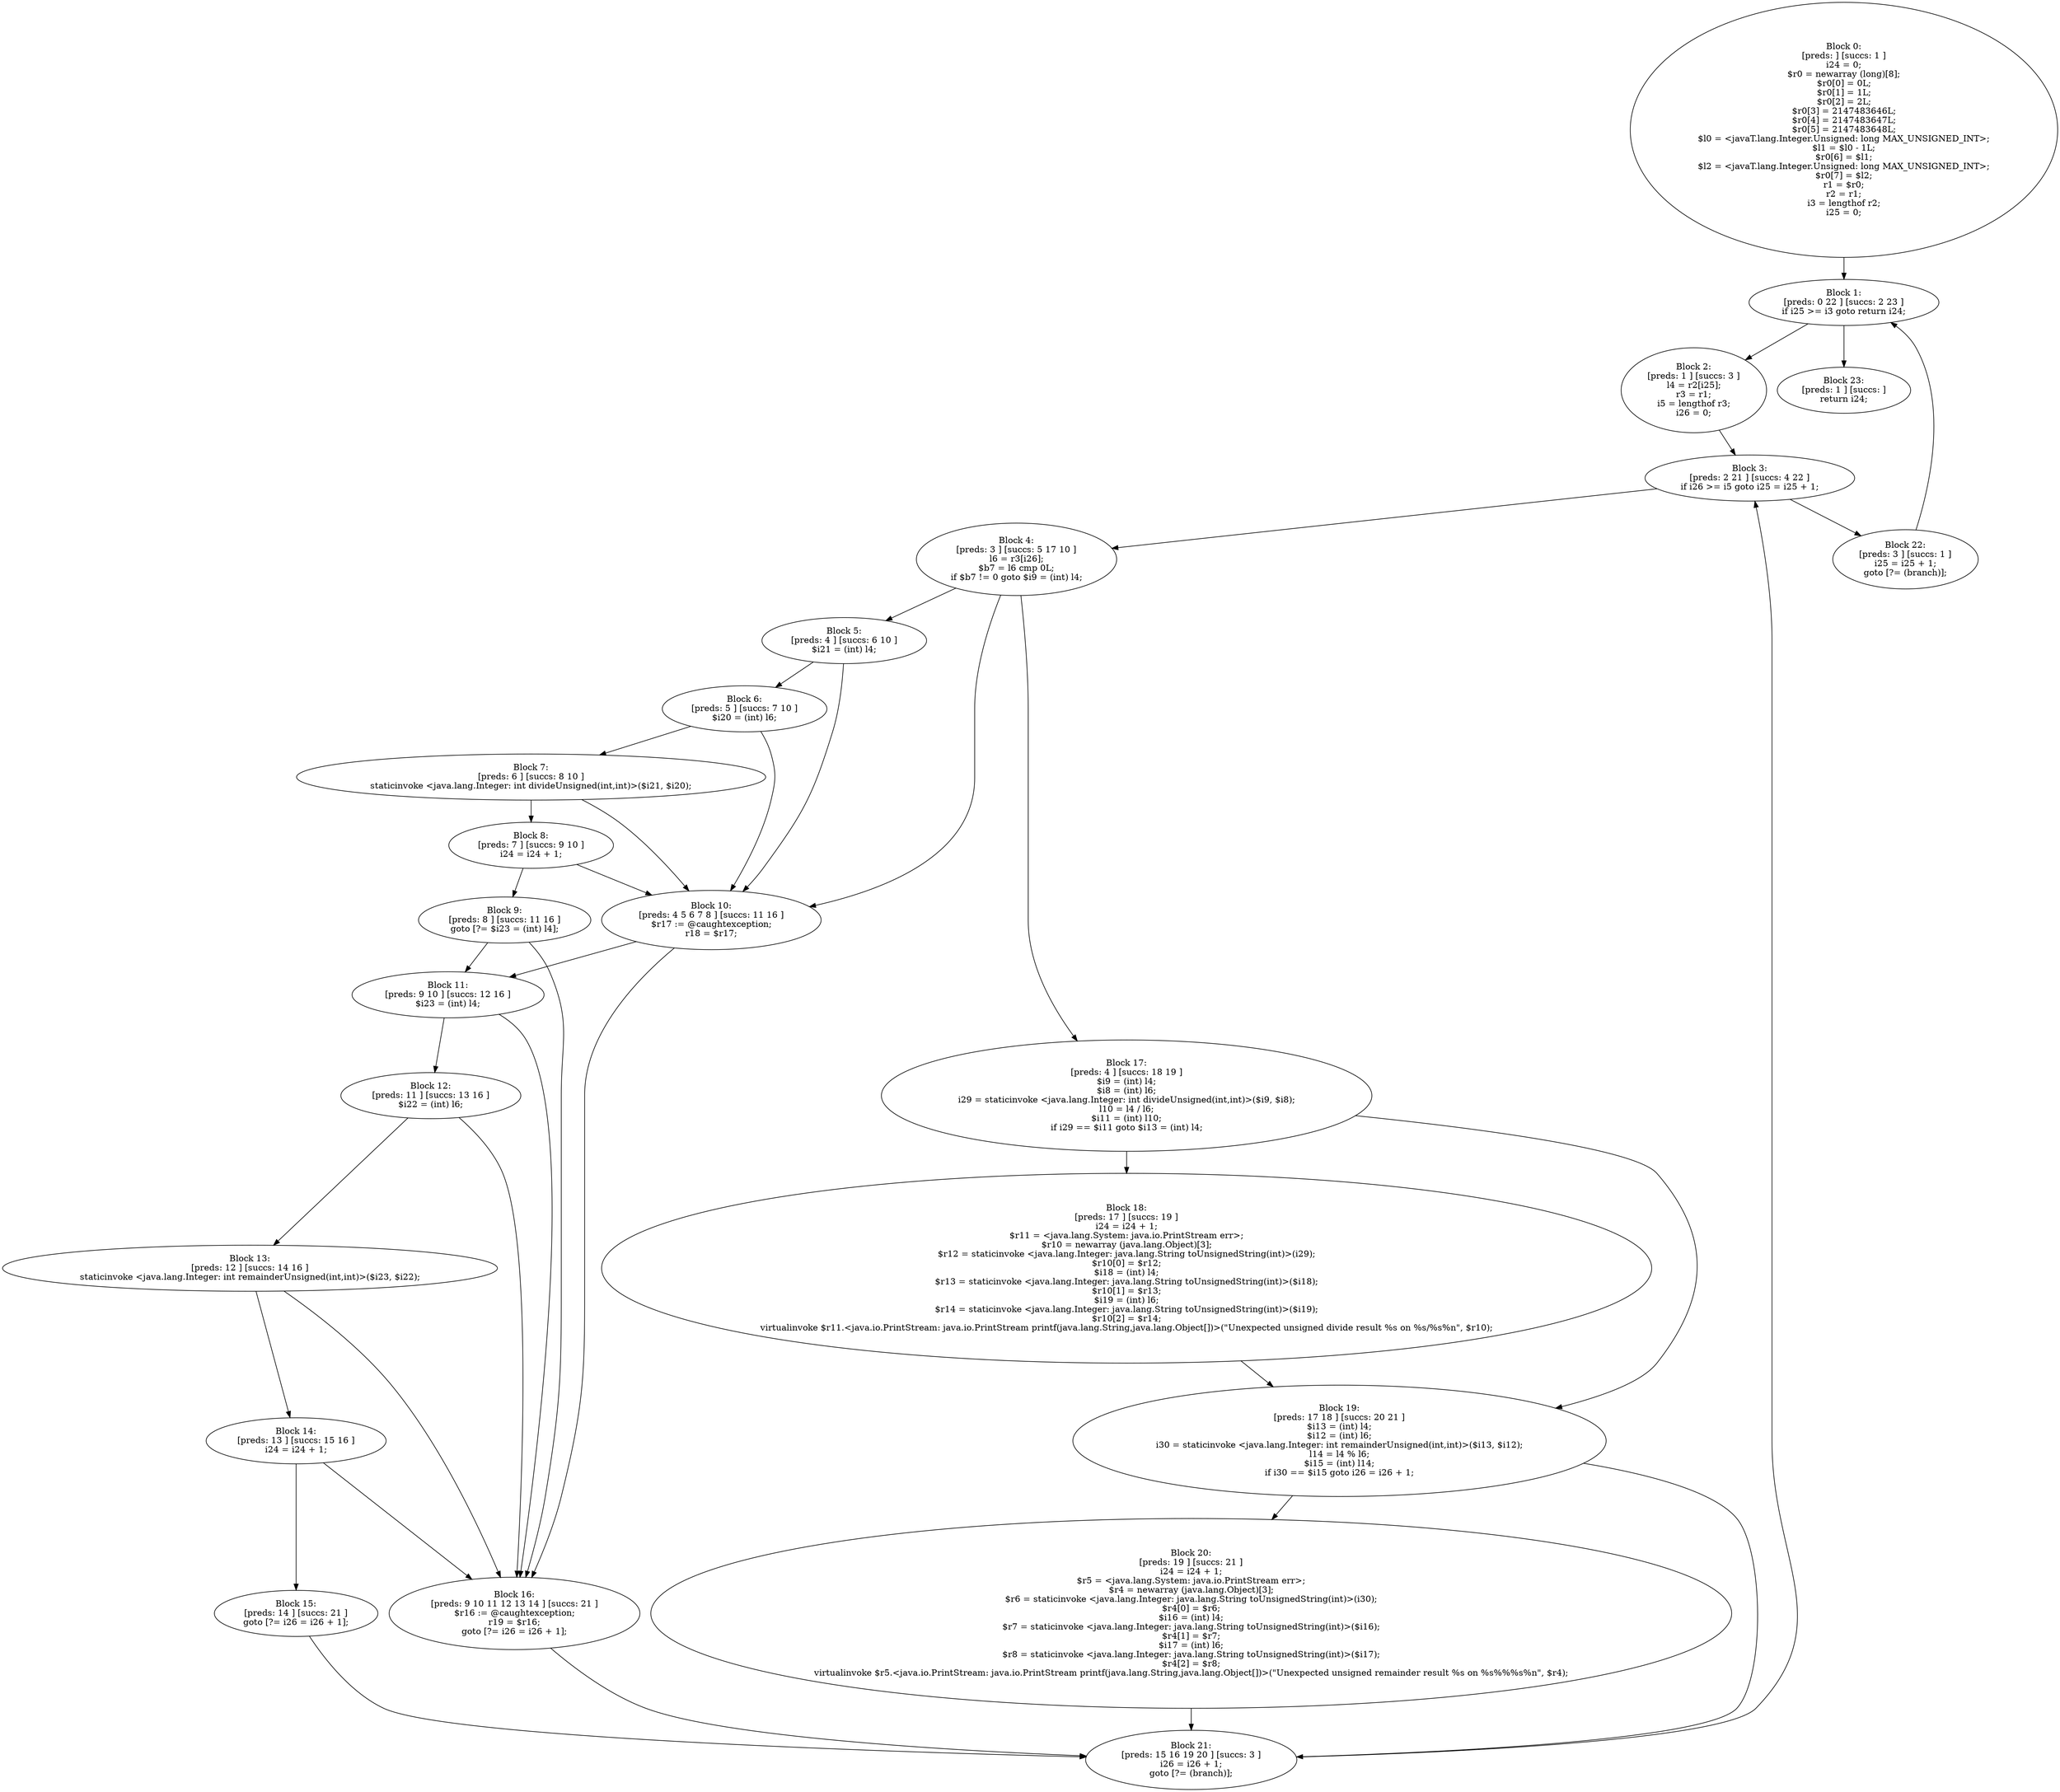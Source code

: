 digraph "unitGraph" {
    "Block 0:
[preds: ] [succs: 1 ]
i24 = 0;
$r0 = newarray (long)[8];
$r0[0] = 0L;
$r0[1] = 1L;
$r0[2] = 2L;
$r0[3] = 2147483646L;
$r0[4] = 2147483647L;
$r0[5] = 2147483648L;
$l0 = <javaT.lang.Integer.Unsigned: long MAX_UNSIGNED_INT>;
$l1 = $l0 - 1L;
$r0[6] = $l1;
$l2 = <javaT.lang.Integer.Unsigned: long MAX_UNSIGNED_INT>;
$r0[7] = $l2;
r1 = $r0;
r2 = r1;
i3 = lengthof r2;
i25 = 0;
"
    "Block 1:
[preds: 0 22 ] [succs: 2 23 ]
if i25 >= i3 goto return i24;
"
    "Block 2:
[preds: 1 ] [succs: 3 ]
l4 = r2[i25];
r3 = r1;
i5 = lengthof r3;
i26 = 0;
"
    "Block 3:
[preds: 2 21 ] [succs: 4 22 ]
if i26 >= i5 goto i25 = i25 + 1;
"
    "Block 4:
[preds: 3 ] [succs: 5 17 10 ]
l6 = r3[i26];
$b7 = l6 cmp 0L;
if $b7 != 0 goto $i9 = (int) l4;
"
    "Block 5:
[preds: 4 ] [succs: 6 10 ]
$i21 = (int) l4;
"
    "Block 6:
[preds: 5 ] [succs: 7 10 ]
$i20 = (int) l6;
"
    "Block 7:
[preds: 6 ] [succs: 8 10 ]
staticinvoke <java.lang.Integer: int divideUnsigned(int,int)>($i21, $i20);
"
    "Block 8:
[preds: 7 ] [succs: 9 10 ]
i24 = i24 + 1;
"
    "Block 9:
[preds: 8 ] [succs: 11 16 ]
goto [?= $i23 = (int) l4];
"
    "Block 10:
[preds: 4 5 6 7 8 ] [succs: 11 16 ]
$r17 := @caughtexception;
r18 = $r17;
"
    "Block 11:
[preds: 9 10 ] [succs: 12 16 ]
$i23 = (int) l4;
"
    "Block 12:
[preds: 11 ] [succs: 13 16 ]
$i22 = (int) l6;
"
    "Block 13:
[preds: 12 ] [succs: 14 16 ]
staticinvoke <java.lang.Integer: int remainderUnsigned(int,int)>($i23, $i22);
"
    "Block 14:
[preds: 13 ] [succs: 15 16 ]
i24 = i24 + 1;
"
    "Block 15:
[preds: 14 ] [succs: 21 ]
goto [?= i26 = i26 + 1];
"
    "Block 16:
[preds: 9 10 11 12 13 14 ] [succs: 21 ]
$r16 := @caughtexception;
r19 = $r16;
goto [?= i26 = i26 + 1];
"
    "Block 17:
[preds: 4 ] [succs: 18 19 ]
$i9 = (int) l4;
$i8 = (int) l6;
i29 = staticinvoke <java.lang.Integer: int divideUnsigned(int,int)>($i9, $i8);
l10 = l4 / l6;
$i11 = (int) l10;
if i29 == $i11 goto $i13 = (int) l4;
"
    "Block 18:
[preds: 17 ] [succs: 19 ]
i24 = i24 + 1;
$r11 = <java.lang.System: java.io.PrintStream err>;
$r10 = newarray (java.lang.Object)[3];
$r12 = staticinvoke <java.lang.Integer: java.lang.String toUnsignedString(int)>(i29);
$r10[0] = $r12;
$i18 = (int) l4;
$r13 = staticinvoke <java.lang.Integer: java.lang.String toUnsignedString(int)>($i18);
$r10[1] = $r13;
$i19 = (int) l6;
$r14 = staticinvoke <java.lang.Integer: java.lang.String toUnsignedString(int)>($i19);
$r10[2] = $r14;
virtualinvoke $r11.<java.io.PrintStream: java.io.PrintStream printf(java.lang.String,java.lang.Object[])>(\"Unexpected unsigned divide result %s on %s/%s%n\", $r10);
"
    "Block 19:
[preds: 17 18 ] [succs: 20 21 ]
$i13 = (int) l4;
$i12 = (int) l6;
i30 = staticinvoke <java.lang.Integer: int remainderUnsigned(int,int)>($i13, $i12);
l14 = l4 % l6;
$i15 = (int) l14;
if i30 == $i15 goto i26 = i26 + 1;
"
    "Block 20:
[preds: 19 ] [succs: 21 ]
i24 = i24 + 1;
$r5 = <java.lang.System: java.io.PrintStream err>;
$r4 = newarray (java.lang.Object)[3];
$r6 = staticinvoke <java.lang.Integer: java.lang.String toUnsignedString(int)>(i30);
$r4[0] = $r6;
$i16 = (int) l4;
$r7 = staticinvoke <java.lang.Integer: java.lang.String toUnsignedString(int)>($i16);
$r4[1] = $r7;
$i17 = (int) l6;
$r8 = staticinvoke <java.lang.Integer: java.lang.String toUnsignedString(int)>($i17);
$r4[2] = $r8;
virtualinvoke $r5.<java.io.PrintStream: java.io.PrintStream printf(java.lang.String,java.lang.Object[])>(\"Unexpected unsigned remainder result %s on %s%%%s%n\", $r4);
"
    "Block 21:
[preds: 15 16 19 20 ] [succs: 3 ]
i26 = i26 + 1;
goto [?= (branch)];
"
    "Block 22:
[preds: 3 ] [succs: 1 ]
i25 = i25 + 1;
goto [?= (branch)];
"
    "Block 23:
[preds: 1 ] [succs: ]
return i24;
"
    "Block 0:
[preds: ] [succs: 1 ]
i24 = 0;
$r0 = newarray (long)[8];
$r0[0] = 0L;
$r0[1] = 1L;
$r0[2] = 2L;
$r0[3] = 2147483646L;
$r0[4] = 2147483647L;
$r0[5] = 2147483648L;
$l0 = <javaT.lang.Integer.Unsigned: long MAX_UNSIGNED_INT>;
$l1 = $l0 - 1L;
$r0[6] = $l1;
$l2 = <javaT.lang.Integer.Unsigned: long MAX_UNSIGNED_INT>;
$r0[7] = $l2;
r1 = $r0;
r2 = r1;
i3 = lengthof r2;
i25 = 0;
"->"Block 1:
[preds: 0 22 ] [succs: 2 23 ]
if i25 >= i3 goto return i24;
";
    "Block 1:
[preds: 0 22 ] [succs: 2 23 ]
if i25 >= i3 goto return i24;
"->"Block 2:
[preds: 1 ] [succs: 3 ]
l4 = r2[i25];
r3 = r1;
i5 = lengthof r3;
i26 = 0;
";
    "Block 1:
[preds: 0 22 ] [succs: 2 23 ]
if i25 >= i3 goto return i24;
"->"Block 23:
[preds: 1 ] [succs: ]
return i24;
";
    "Block 2:
[preds: 1 ] [succs: 3 ]
l4 = r2[i25];
r3 = r1;
i5 = lengthof r3;
i26 = 0;
"->"Block 3:
[preds: 2 21 ] [succs: 4 22 ]
if i26 >= i5 goto i25 = i25 + 1;
";
    "Block 3:
[preds: 2 21 ] [succs: 4 22 ]
if i26 >= i5 goto i25 = i25 + 1;
"->"Block 4:
[preds: 3 ] [succs: 5 17 10 ]
l6 = r3[i26];
$b7 = l6 cmp 0L;
if $b7 != 0 goto $i9 = (int) l4;
";
    "Block 3:
[preds: 2 21 ] [succs: 4 22 ]
if i26 >= i5 goto i25 = i25 + 1;
"->"Block 22:
[preds: 3 ] [succs: 1 ]
i25 = i25 + 1;
goto [?= (branch)];
";
    "Block 4:
[preds: 3 ] [succs: 5 17 10 ]
l6 = r3[i26];
$b7 = l6 cmp 0L;
if $b7 != 0 goto $i9 = (int) l4;
"->"Block 5:
[preds: 4 ] [succs: 6 10 ]
$i21 = (int) l4;
";
    "Block 4:
[preds: 3 ] [succs: 5 17 10 ]
l6 = r3[i26];
$b7 = l6 cmp 0L;
if $b7 != 0 goto $i9 = (int) l4;
"->"Block 17:
[preds: 4 ] [succs: 18 19 ]
$i9 = (int) l4;
$i8 = (int) l6;
i29 = staticinvoke <java.lang.Integer: int divideUnsigned(int,int)>($i9, $i8);
l10 = l4 / l6;
$i11 = (int) l10;
if i29 == $i11 goto $i13 = (int) l4;
";
    "Block 4:
[preds: 3 ] [succs: 5 17 10 ]
l6 = r3[i26];
$b7 = l6 cmp 0L;
if $b7 != 0 goto $i9 = (int) l4;
"->"Block 10:
[preds: 4 5 6 7 8 ] [succs: 11 16 ]
$r17 := @caughtexception;
r18 = $r17;
";
    "Block 5:
[preds: 4 ] [succs: 6 10 ]
$i21 = (int) l4;
"->"Block 6:
[preds: 5 ] [succs: 7 10 ]
$i20 = (int) l6;
";
    "Block 5:
[preds: 4 ] [succs: 6 10 ]
$i21 = (int) l4;
"->"Block 10:
[preds: 4 5 6 7 8 ] [succs: 11 16 ]
$r17 := @caughtexception;
r18 = $r17;
";
    "Block 6:
[preds: 5 ] [succs: 7 10 ]
$i20 = (int) l6;
"->"Block 7:
[preds: 6 ] [succs: 8 10 ]
staticinvoke <java.lang.Integer: int divideUnsigned(int,int)>($i21, $i20);
";
    "Block 6:
[preds: 5 ] [succs: 7 10 ]
$i20 = (int) l6;
"->"Block 10:
[preds: 4 5 6 7 8 ] [succs: 11 16 ]
$r17 := @caughtexception;
r18 = $r17;
";
    "Block 7:
[preds: 6 ] [succs: 8 10 ]
staticinvoke <java.lang.Integer: int divideUnsigned(int,int)>($i21, $i20);
"->"Block 8:
[preds: 7 ] [succs: 9 10 ]
i24 = i24 + 1;
";
    "Block 7:
[preds: 6 ] [succs: 8 10 ]
staticinvoke <java.lang.Integer: int divideUnsigned(int,int)>($i21, $i20);
"->"Block 10:
[preds: 4 5 6 7 8 ] [succs: 11 16 ]
$r17 := @caughtexception;
r18 = $r17;
";
    "Block 8:
[preds: 7 ] [succs: 9 10 ]
i24 = i24 + 1;
"->"Block 9:
[preds: 8 ] [succs: 11 16 ]
goto [?= $i23 = (int) l4];
";
    "Block 8:
[preds: 7 ] [succs: 9 10 ]
i24 = i24 + 1;
"->"Block 10:
[preds: 4 5 6 7 8 ] [succs: 11 16 ]
$r17 := @caughtexception;
r18 = $r17;
";
    "Block 9:
[preds: 8 ] [succs: 11 16 ]
goto [?= $i23 = (int) l4];
"->"Block 11:
[preds: 9 10 ] [succs: 12 16 ]
$i23 = (int) l4;
";
    "Block 9:
[preds: 8 ] [succs: 11 16 ]
goto [?= $i23 = (int) l4];
"->"Block 16:
[preds: 9 10 11 12 13 14 ] [succs: 21 ]
$r16 := @caughtexception;
r19 = $r16;
goto [?= i26 = i26 + 1];
";
    "Block 10:
[preds: 4 5 6 7 8 ] [succs: 11 16 ]
$r17 := @caughtexception;
r18 = $r17;
"->"Block 11:
[preds: 9 10 ] [succs: 12 16 ]
$i23 = (int) l4;
";
    "Block 10:
[preds: 4 5 6 7 8 ] [succs: 11 16 ]
$r17 := @caughtexception;
r18 = $r17;
"->"Block 16:
[preds: 9 10 11 12 13 14 ] [succs: 21 ]
$r16 := @caughtexception;
r19 = $r16;
goto [?= i26 = i26 + 1];
";
    "Block 11:
[preds: 9 10 ] [succs: 12 16 ]
$i23 = (int) l4;
"->"Block 12:
[preds: 11 ] [succs: 13 16 ]
$i22 = (int) l6;
";
    "Block 11:
[preds: 9 10 ] [succs: 12 16 ]
$i23 = (int) l4;
"->"Block 16:
[preds: 9 10 11 12 13 14 ] [succs: 21 ]
$r16 := @caughtexception;
r19 = $r16;
goto [?= i26 = i26 + 1];
";
    "Block 12:
[preds: 11 ] [succs: 13 16 ]
$i22 = (int) l6;
"->"Block 13:
[preds: 12 ] [succs: 14 16 ]
staticinvoke <java.lang.Integer: int remainderUnsigned(int,int)>($i23, $i22);
";
    "Block 12:
[preds: 11 ] [succs: 13 16 ]
$i22 = (int) l6;
"->"Block 16:
[preds: 9 10 11 12 13 14 ] [succs: 21 ]
$r16 := @caughtexception;
r19 = $r16;
goto [?= i26 = i26 + 1];
";
    "Block 13:
[preds: 12 ] [succs: 14 16 ]
staticinvoke <java.lang.Integer: int remainderUnsigned(int,int)>($i23, $i22);
"->"Block 14:
[preds: 13 ] [succs: 15 16 ]
i24 = i24 + 1;
";
    "Block 13:
[preds: 12 ] [succs: 14 16 ]
staticinvoke <java.lang.Integer: int remainderUnsigned(int,int)>($i23, $i22);
"->"Block 16:
[preds: 9 10 11 12 13 14 ] [succs: 21 ]
$r16 := @caughtexception;
r19 = $r16;
goto [?= i26 = i26 + 1];
";
    "Block 14:
[preds: 13 ] [succs: 15 16 ]
i24 = i24 + 1;
"->"Block 15:
[preds: 14 ] [succs: 21 ]
goto [?= i26 = i26 + 1];
";
    "Block 14:
[preds: 13 ] [succs: 15 16 ]
i24 = i24 + 1;
"->"Block 16:
[preds: 9 10 11 12 13 14 ] [succs: 21 ]
$r16 := @caughtexception;
r19 = $r16;
goto [?= i26 = i26 + 1];
";
    "Block 15:
[preds: 14 ] [succs: 21 ]
goto [?= i26 = i26 + 1];
"->"Block 21:
[preds: 15 16 19 20 ] [succs: 3 ]
i26 = i26 + 1;
goto [?= (branch)];
";
    "Block 16:
[preds: 9 10 11 12 13 14 ] [succs: 21 ]
$r16 := @caughtexception;
r19 = $r16;
goto [?= i26 = i26 + 1];
"->"Block 21:
[preds: 15 16 19 20 ] [succs: 3 ]
i26 = i26 + 1;
goto [?= (branch)];
";
    "Block 17:
[preds: 4 ] [succs: 18 19 ]
$i9 = (int) l4;
$i8 = (int) l6;
i29 = staticinvoke <java.lang.Integer: int divideUnsigned(int,int)>($i9, $i8);
l10 = l4 / l6;
$i11 = (int) l10;
if i29 == $i11 goto $i13 = (int) l4;
"->"Block 18:
[preds: 17 ] [succs: 19 ]
i24 = i24 + 1;
$r11 = <java.lang.System: java.io.PrintStream err>;
$r10 = newarray (java.lang.Object)[3];
$r12 = staticinvoke <java.lang.Integer: java.lang.String toUnsignedString(int)>(i29);
$r10[0] = $r12;
$i18 = (int) l4;
$r13 = staticinvoke <java.lang.Integer: java.lang.String toUnsignedString(int)>($i18);
$r10[1] = $r13;
$i19 = (int) l6;
$r14 = staticinvoke <java.lang.Integer: java.lang.String toUnsignedString(int)>($i19);
$r10[2] = $r14;
virtualinvoke $r11.<java.io.PrintStream: java.io.PrintStream printf(java.lang.String,java.lang.Object[])>(\"Unexpected unsigned divide result %s on %s/%s%n\", $r10);
";
    "Block 17:
[preds: 4 ] [succs: 18 19 ]
$i9 = (int) l4;
$i8 = (int) l6;
i29 = staticinvoke <java.lang.Integer: int divideUnsigned(int,int)>($i9, $i8);
l10 = l4 / l6;
$i11 = (int) l10;
if i29 == $i11 goto $i13 = (int) l4;
"->"Block 19:
[preds: 17 18 ] [succs: 20 21 ]
$i13 = (int) l4;
$i12 = (int) l6;
i30 = staticinvoke <java.lang.Integer: int remainderUnsigned(int,int)>($i13, $i12);
l14 = l4 % l6;
$i15 = (int) l14;
if i30 == $i15 goto i26 = i26 + 1;
";
    "Block 18:
[preds: 17 ] [succs: 19 ]
i24 = i24 + 1;
$r11 = <java.lang.System: java.io.PrintStream err>;
$r10 = newarray (java.lang.Object)[3];
$r12 = staticinvoke <java.lang.Integer: java.lang.String toUnsignedString(int)>(i29);
$r10[0] = $r12;
$i18 = (int) l4;
$r13 = staticinvoke <java.lang.Integer: java.lang.String toUnsignedString(int)>($i18);
$r10[1] = $r13;
$i19 = (int) l6;
$r14 = staticinvoke <java.lang.Integer: java.lang.String toUnsignedString(int)>($i19);
$r10[2] = $r14;
virtualinvoke $r11.<java.io.PrintStream: java.io.PrintStream printf(java.lang.String,java.lang.Object[])>(\"Unexpected unsigned divide result %s on %s/%s%n\", $r10);
"->"Block 19:
[preds: 17 18 ] [succs: 20 21 ]
$i13 = (int) l4;
$i12 = (int) l6;
i30 = staticinvoke <java.lang.Integer: int remainderUnsigned(int,int)>($i13, $i12);
l14 = l4 % l6;
$i15 = (int) l14;
if i30 == $i15 goto i26 = i26 + 1;
";
    "Block 19:
[preds: 17 18 ] [succs: 20 21 ]
$i13 = (int) l4;
$i12 = (int) l6;
i30 = staticinvoke <java.lang.Integer: int remainderUnsigned(int,int)>($i13, $i12);
l14 = l4 % l6;
$i15 = (int) l14;
if i30 == $i15 goto i26 = i26 + 1;
"->"Block 20:
[preds: 19 ] [succs: 21 ]
i24 = i24 + 1;
$r5 = <java.lang.System: java.io.PrintStream err>;
$r4 = newarray (java.lang.Object)[3];
$r6 = staticinvoke <java.lang.Integer: java.lang.String toUnsignedString(int)>(i30);
$r4[0] = $r6;
$i16 = (int) l4;
$r7 = staticinvoke <java.lang.Integer: java.lang.String toUnsignedString(int)>($i16);
$r4[1] = $r7;
$i17 = (int) l6;
$r8 = staticinvoke <java.lang.Integer: java.lang.String toUnsignedString(int)>($i17);
$r4[2] = $r8;
virtualinvoke $r5.<java.io.PrintStream: java.io.PrintStream printf(java.lang.String,java.lang.Object[])>(\"Unexpected unsigned remainder result %s on %s%%%s%n\", $r4);
";
    "Block 19:
[preds: 17 18 ] [succs: 20 21 ]
$i13 = (int) l4;
$i12 = (int) l6;
i30 = staticinvoke <java.lang.Integer: int remainderUnsigned(int,int)>($i13, $i12);
l14 = l4 % l6;
$i15 = (int) l14;
if i30 == $i15 goto i26 = i26 + 1;
"->"Block 21:
[preds: 15 16 19 20 ] [succs: 3 ]
i26 = i26 + 1;
goto [?= (branch)];
";
    "Block 20:
[preds: 19 ] [succs: 21 ]
i24 = i24 + 1;
$r5 = <java.lang.System: java.io.PrintStream err>;
$r4 = newarray (java.lang.Object)[3];
$r6 = staticinvoke <java.lang.Integer: java.lang.String toUnsignedString(int)>(i30);
$r4[0] = $r6;
$i16 = (int) l4;
$r7 = staticinvoke <java.lang.Integer: java.lang.String toUnsignedString(int)>($i16);
$r4[1] = $r7;
$i17 = (int) l6;
$r8 = staticinvoke <java.lang.Integer: java.lang.String toUnsignedString(int)>($i17);
$r4[2] = $r8;
virtualinvoke $r5.<java.io.PrintStream: java.io.PrintStream printf(java.lang.String,java.lang.Object[])>(\"Unexpected unsigned remainder result %s on %s%%%s%n\", $r4);
"->"Block 21:
[preds: 15 16 19 20 ] [succs: 3 ]
i26 = i26 + 1;
goto [?= (branch)];
";
    "Block 21:
[preds: 15 16 19 20 ] [succs: 3 ]
i26 = i26 + 1;
goto [?= (branch)];
"->"Block 3:
[preds: 2 21 ] [succs: 4 22 ]
if i26 >= i5 goto i25 = i25 + 1;
";
    "Block 22:
[preds: 3 ] [succs: 1 ]
i25 = i25 + 1;
goto [?= (branch)];
"->"Block 1:
[preds: 0 22 ] [succs: 2 23 ]
if i25 >= i3 goto return i24;
";
}
